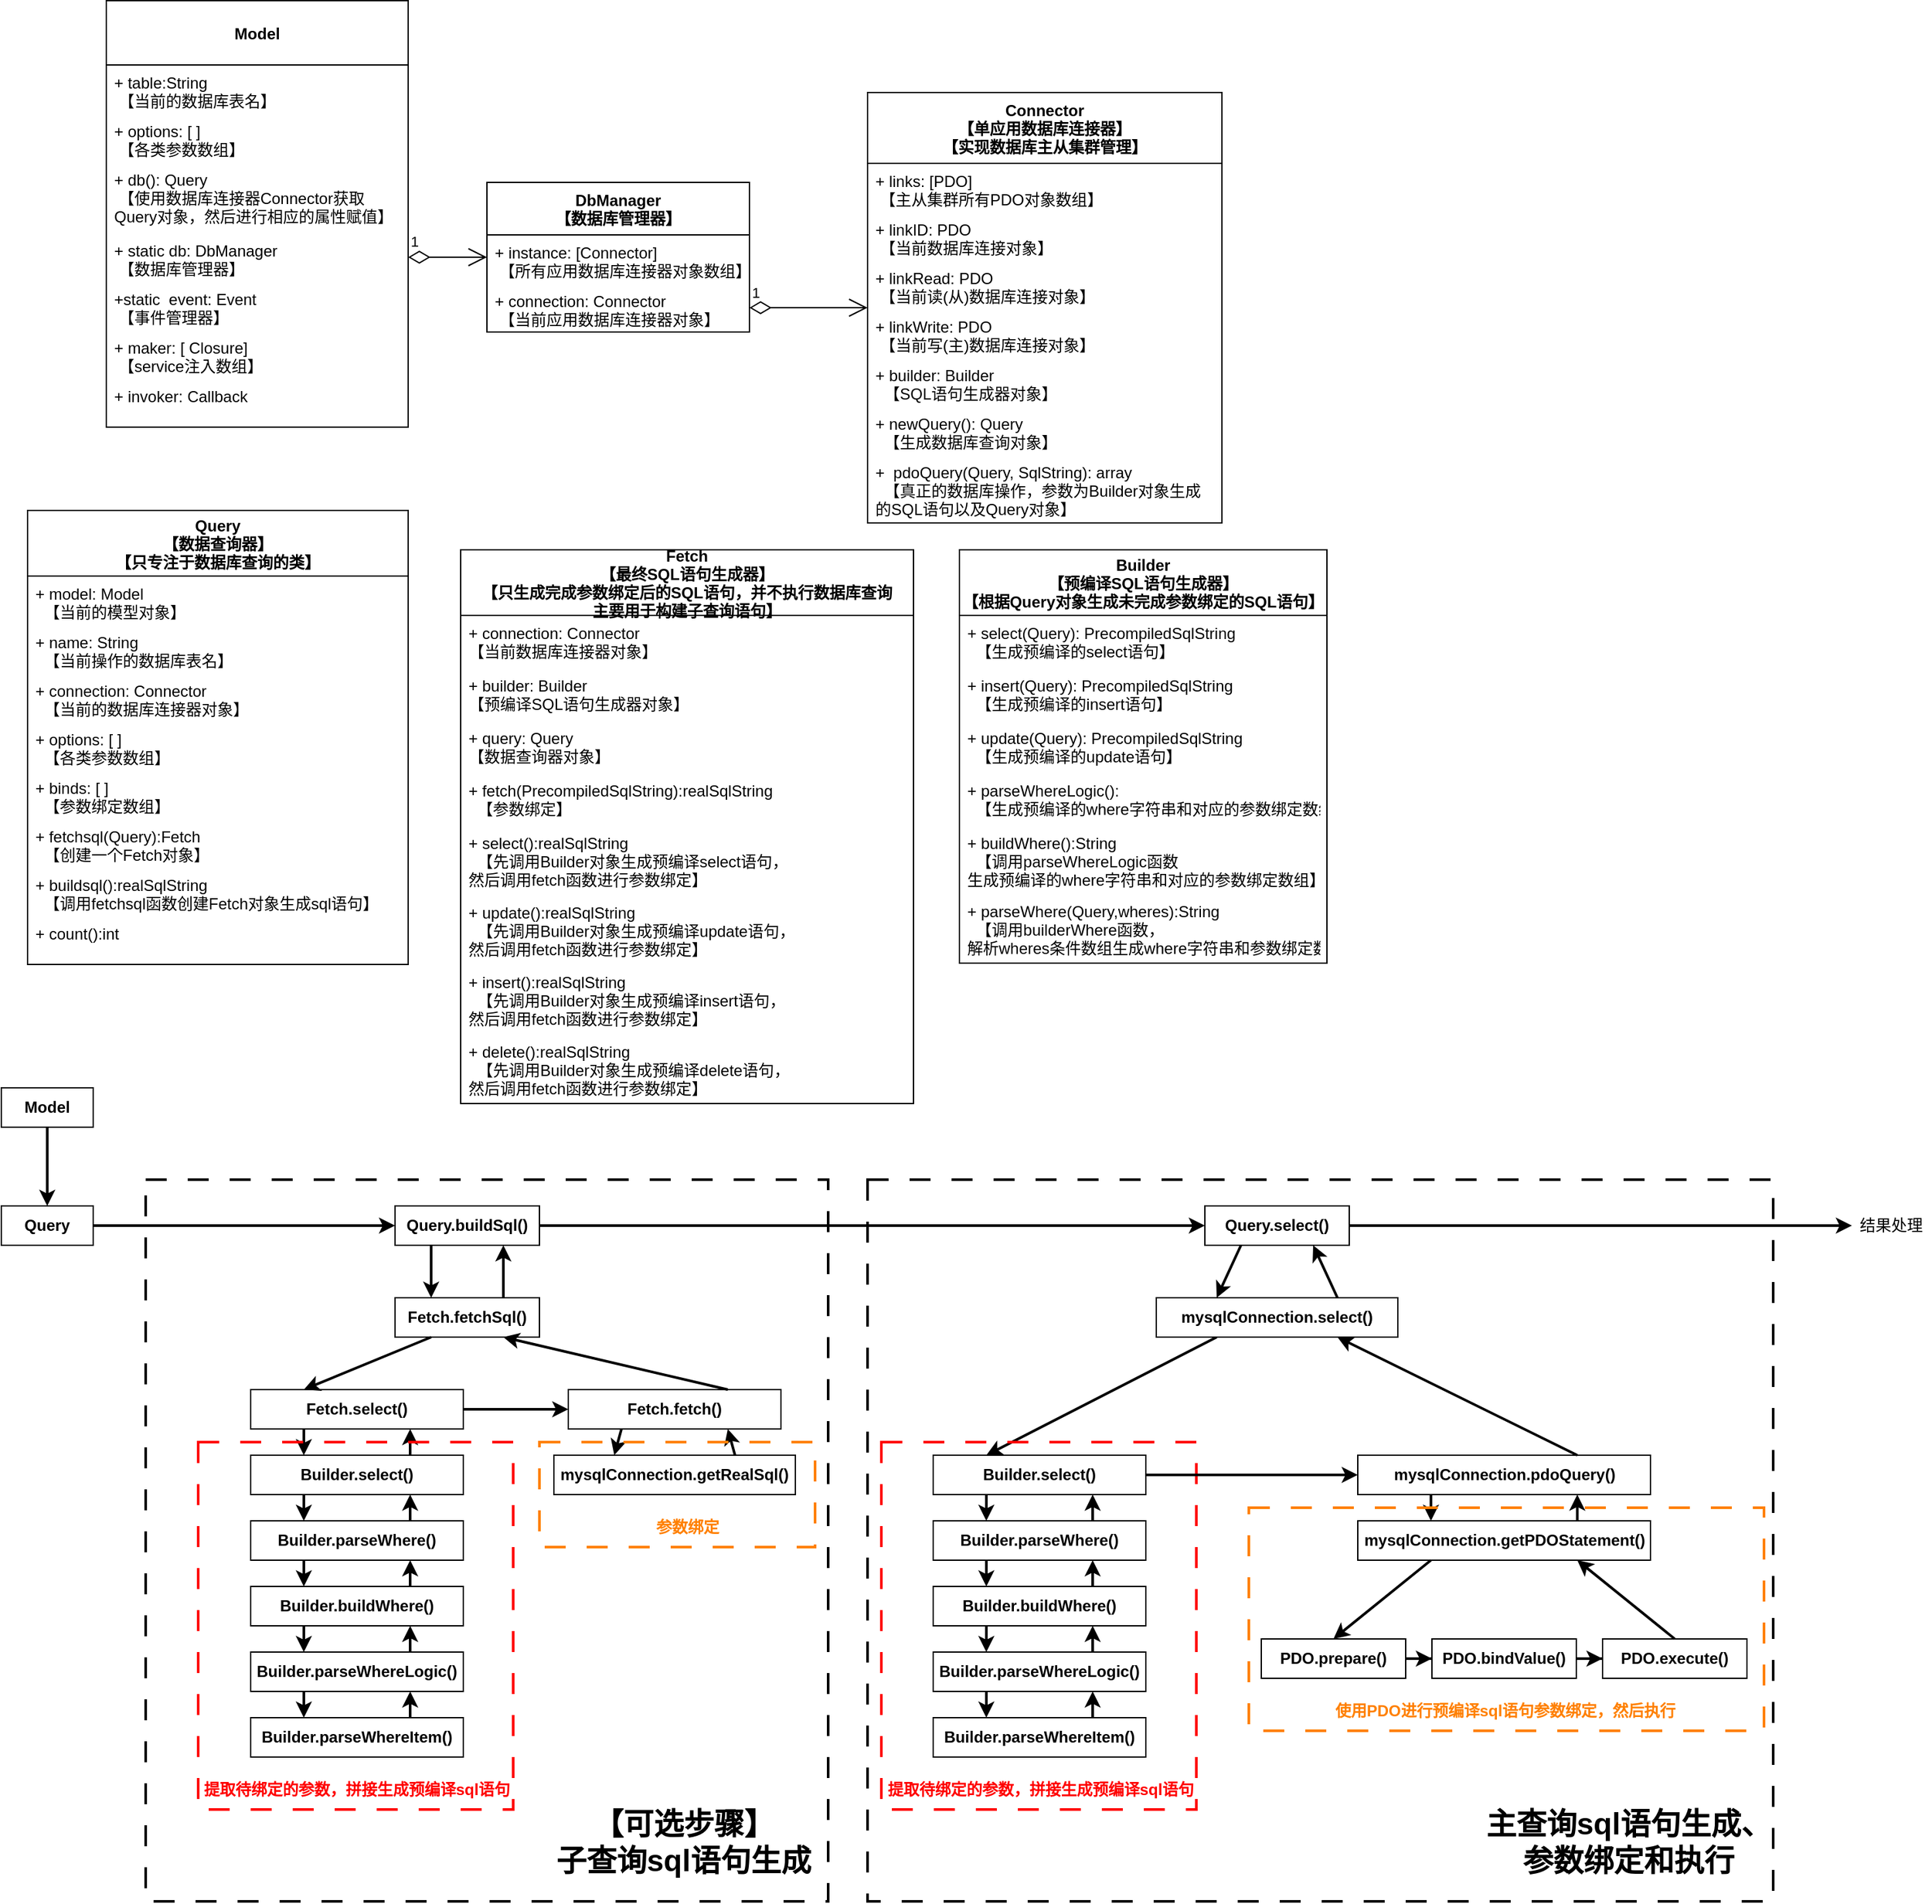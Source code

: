 <mxfile version="27.0.5">
  <diagram name="第 1 页" id="ydLH8v3oJ8I_oRVHumHn">
    <mxGraphModel dx="1042" dy="626" grid="1" gridSize="10" guides="1" tooltips="1" connect="1" arrows="1" fold="1" page="1" pageScale="1" pageWidth="3300" pageHeight="4681" math="0" shadow="0">
      <root>
        <mxCell id="0" />
        <mxCell id="1" parent="0" />
        <mxCell id="hnm6_MVK7-mGwALlkFBp-104" value="" style="rounded=0;whiteSpace=wrap;html=1;fillColor=none;dashed=1;dashPattern=8 8;strokeWidth=2;perimeterSpacing=0;fontColor=#FF0000;strokeColor=#000000;" parent="1" vertex="1">
          <mxGeometry x="180" y="1040" width="520" height="550" as="geometry" />
        </mxCell>
        <mxCell id="hnm6_MVK7-mGwALlkFBp-106" value="" style="rounded=0;whiteSpace=wrap;html=1;fillColor=none;dashed=1;dashPattern=8 8;strokeWidth=2;perimeterSpacing=0;fontColor=#FF0000;strokeColor=#000000;" parent="1" vertex="1">
          <mxGeometry x="730" y="1040" width="690" height="550" as="geometry" />
        </mxCell>
        <mxCell id="hnm6_MVK7-mGwALlkFBp-39" value="" style="endArrow=classic;html=1;rounded=0;exitX=0.25;exitY=1;exitDx=0;exitDy=0;entryX=0.25;entryY=0;entryDx=0;entryDy=0;strokeWidth=2;" parent="1" source="hnm6_MVK7-mGwALlkFBp-27" target="hnm6_MVK7-mGwALlkFBp-29" edge="1">
          <mxGeometry width="50" height="50" relative="1" as="geometry">
            <mxPoint x="510" y="1240" as="sourcePoint" />
            <mxPoint x="560" y="1190" as="targetPoint" />
          </mxGeometry>
        </mxCell>
        <mxCell id="hnm6_MVK7-mGwALlkFBp-40" value="" style="endArrow=classic;html=1;rounded=0;exitX=0.75;exitY=0;exitDx=0;exitDy=0;entryX=0.75;entryY=1;entryDx=0;entryDy=0;strokeWidth=2;" parent="1" source="hnm6_MVK7-mGwALlkFBp-29" target="hnm6_MVK7-mGwALlkFBp-27" edge="1">
          <mxGeometry width="50" height="50" relative="1" as="geometry">
            <mxPoint x="311" y="1240" as="sourcePoint" />
            <mxPoint x="311" y="1260" as="targetPoint" />
          </mxGeometry>
        </mxCell>
        <mxCell id="hnm6_MVK7-mGwALlkFBp-54" value="" style="endArrow=classic;html=1;rounded=0;exitX=0.25;exitY=1;exitDx=0;exitDy=0;entryX=0.25;entryY=0;entryDx=0;entryDy=0;strokeWidth=2;" parent="1" source="hnm6_MVK7-mGwALlkFBp-49" target="hnm6_MVK7-mGwALlkFBp-51" edge="1">
          <mxGeometry width="50" height="50" relative="1" as="geometry">
            <mxPoint x="432" y="1225" as="sourcePoint" />
            <mxPoint x="512" y="1225" as="targetPoint" />
          </mxGeometry>
        </mxCell>
        <mxCell id="hnm6_MVK7-mGwALlkFBp-55" value="" style="endArrow=classic;html=1;rounded=0;entryX=0.75;entryY=1;entryDx=0;entryDy=0;strokeWidth=2;exitX=0.75;exitY=0;exitDx=0;exitDy=0;" parent="1" source="hnm6_MVK7-mGwALlkFBp-51" target="hnm6_MVK7-mGwALlkFBp-49" edge="1">
          <mxGeometry width="50" height="50" relative="1" as="geometry">
            <mxPoint x="610" y="1280" as="sourcePoint" />
            <mxPoint x="547" y="1310" as="targetPoint" />
          </mxGeometry>
        </mxCell>
        <mxCell id="hnm6_MVK7-mGwALlkFBp-92" value="" style="endArrow=classic;html=1;rounded=0;exitX=0.75;exitY=0;exitDx=0;exitDy=0;entryX=0.75;entryY=1;entryDx=0;entryDy=0;strokeWidth=2;" parent="1" source="hnm6_MVK7-mGwALlkFBp-84" target="hnm6_MVK7-mGwALlkFBp-83" edge="1">
          <mxGeometry width="50" height="50" relative="1" as="geometry">
            <mxPoint x="1355" y="1400" as="sourcePoint" />
            <mxPoint x="1281" y="1340" as="targetPoint" />
          </mxGeometry>
        </mxCell>
        <mxCell id="hnm6_MVK7-mGwALlkFBp-93" value="" style="endArrow=classic;html=1;rounded=0;exitX=0.25;exitY=1;exitDx=0;exitDy=0;entryX=0.25;entryY=0;entryDx=0;entryDy=0;strokeWidth=2;" parent="1" source="hnm6_MVK7-mGwALlkFBp-83" target="hnm6_MVK7-mGwALlkFBp-84" edge="1">
          <mxGeometry width="50" height="50" relative="1" as="geometry">
            <mxPoint x="1281" y="1310" as="sourcePoint" />
            <mxPoint x="1281" y="1290" as="targetPoint" />
          </mxGeometry>
        </mxCell>
        <mxCell id="hnm6_MVK7-mGwALlkFBp-98" value="" style="endArrow=classic;html=1;rounded=0;exitX=0.25;exitY=1;exitDx=0;exitDy=0;entryX=0.25;entryY=0;entryDx=0;entryDy=0;strokeWidth=2;" parent="1" source="hnm6_MVK7-mGwALlkFBp-82" target="hnm6_MVK7-mGwALlkFBp-63" edge="1">
          <mxGeometry width="50" height="50" relative="1" as="geometry">
            <mxPoint x="1098" y="1140" as="sourcePoint" />
            <mxPoint x="1080" y="1100" as="targetPoint" />
          </mxGeometry>
        </mxCell>
        <mxCell id="hnm6_MVK7-mGwALlkFBp-95" value="&lt;font color=&quot;#ff8000&quot;&gt;使用PDO进行预编译sql语句参数绑定，然后执行&lt;/font&gt;" style="text;html=1;align=center;verticalAlign=middle;whiteSpace=wrap;rounded=0;fontStyle=1;fontColor=#FF0000;" parent="1" vertex="1">
          <mxGeometry x="1020.5" y="1430" width="389.5" height="30" as="geometry" />
        </mxCell>
        <mxCell id="hnm6_MVK7-mGwALlkFBp-94" value="" style="rounded=0;whiteSpace=wrap;html=1;fillColor=none;dashed=1;dashPattern=8 8;strokeWidth=2;perimeterSpacing=0;strokeColor=#FF8000;" parent="1" vertex="1">
          <mxGeometry x="1020.5" y="1290" width="392.5" height="170" as="geometry" />
        </mxCell>
        <mxCell id="hnm6_MVK7-mGwALlkFBp-80" value="" style="rounded=0;whiteSpace=wrap;html=1;fillColor=none;dashed=1;dashPattern=8 8;strokeWidth=2;perimeterSpacing=0;fontColor=#FF0000;strokeColor=#FF0000;" parent="1" vertex="1">
          <mxGeometry x="740.5" y="1240" width="240" height="280" as="geometry" />
        </mxCell>
        <mxCell id="hnm6_MVK7-mGwALlkFBp-78" value="" style="rounded=0;whiteSpace=wrap;html=1;fillColor=none;dashed=1;dashPattern=8 8;strokeWidth=2;perimeterSpacing=0;strokeColor=#FF8000;" parent="1" vertex="1">
          <mxGeometry x="480" y="1240" width="210" height="80" as="geometry" />
        </mxCell>
        <mxCell id="hnm6_MVK7-mGwALlkFBp-76" value="" style="rounded=0;whiteSpace=wrap;html=1;fillColor=none;dashed=1;dashPattern=8 8;strokeWidth=2;perimeterSpacing=0;fontColor=#FF0000;strokeColor=#FF0000;" parent="1" vertex="1">
          <mxGeometry x="220" y="1240" width="240" height="280" as="geometry" />
        </mxCell>
        <mxCell id="z1lMBFEBe89PkjXBXftu-6" value="Connector&#xa;【单应用数据库连接器】&#xa;【实现数据库主从集群管理】" style="swimlane;fontStyle=1;childLayout=stackLayout;horizontal=1;startSize=54;fillColor=none;horizontalStack=0;resizeParent=1;resizeParentMax=0;resizeLast=0;collapsible=1;marginBottom=0;" parent="1" vertex="1">
          <mxGeometry x="730" y="211.5" width="270" height="328" as="geometry">
            <mxRectangle x="670" y="139" width="230" height="54" as="alternateBounds" />
          </mxGeometry>
        </mxCell>
        <mxCell id="z1lMBFEBe89PkjXBXftu-7" value="+ links: [PDO]&#xa; 【主从集群所有PDO对象数组】" style="text;strokeColor=none;fillColor=none;align=left;verticalAlign=top;spacingLeft=4;spacingRight=4;overflow=hidden;rotatable=0;points=[[0,0.5],[1,0.5]];portConstraint=eastwest;" parent="z1lMBFEBe89PkjXBXftu-6" vertex="1">
          <mxGeometry y="54" width="270" height="37" as="geometry" />
        </mxCell>
        <mxCell id="z1lMBFEBe89PkjXBXftu-8" value="+ linkID: PDO&#xa; 【当前数据库连接对象】" style="text;strokeColor=none;fillColor=none;align=left;verticalAlign=top;spacingLeft=4;spacingRight=4;overflow=hidden;rotatable=0;points=[[0,0.5],[1,0.5]];portConstraint=eastwest;" parent="z1lMBFEBe89PkjXBXftu-6" vertex="1">
          <mxGeometry y="91" width="270" height="37" as="geometry" />
        </mxCell>
        <mxCell id="z1lMBFEBe89PkjXBXftu-9" value="+ linkRead: PDO&#xa; 【当前读(从)数据库连接对象】" style="text;strokeColor=none;fillColor=none;align=left;verticalAlign=top;spacingLeft=4;spacingRight=4;overflow=hidden;rotatable=0;points=[[0,0.5],[1,0.5]];portConstraint=eastwest;" parent="z1lMBFEBe89PkjXBXftu-6" vertex="1">
          <mxGeometry y="128" width="270" height="37" as="geometry" />
        </mxCell>
        <mxCell id="z1lMBFEBe89PkjXBXftu-10" value="+ linkWrite: PDO&#xa; 【当前写(主)数据库连接对象】" style="text;strokeColor=none;fillColor=none;align=left;verticalAlign=top;spacingLeft=4;spacingRight=4;overflow=hidden;rotatable=0;points=[[0,0.5],[1,0.5]];portConstraint=eastwest;" parent="z1lMBFEBe89PkjXBXftu-6" vertex="1">
          <mxGeometry y="165" width="270" height="37" as="geometry" />
        </mxCell>
        <mxCell id="z1lMBFEBe89PkjXBXftu-60" value="+ builder: Builder&#xa;  【SQL语句生成器对象】" style="text;strokeColor=none;fillColor=none;align=left;verticalAlign=top;spacingLeft=4;spacingRight=4;overflow=hidden;rotatable=0;points=[[0,0.5],[1,0.5]];portConstraint=eastwest;" parent="z1lMBFEBe89PkjXBXftu-6" vertex="1">
          <mxGeometry y="202" width="270" height="37" as="geometry" />
        </mxCell>
        <mxCell id="z1lMBFEBe89PkjXBXftu-54" value="+ newQuery(): Query&#xa;  【生成数据库查询对象】" style="text;strokeColor=none;fillColor=none;align=left;verticalAlign=top;spacingLeft=4;spacingRight=4;overflow=hidden;rotatable=0;points=[[0,0.5],[1,0.5]];portConstraint=eastwest;" parent="z1lMBFEBe89PkjXBXftu-6" vertex="1">
          <mxGeometry y="239" width="270" height="37" as="geometry" />
        </mxCell>
        <mxCell id="z1lMBFEBe89PkjXBXftu-61" value="+  pdoQuery(Query, SqlString): array&#xa;  【真正的数据库操作，参数为Builder对象生成&#xa;的SQL语句以及Query对象】" style="text;strokeColor=none;fillColor=none;align=left;verticalAlign=top;spacingLeft=4;spacingRight=4;overflow=hidden;rotatable=0;points=[[0,0.5],[1,0.5]];portConstraint=eastwest;" parent="z1lMBFEBe89PkjXBXftu-6" vertex="1">
          <mxGeometry y="276" width="270" height="52" as="geometry" />
        </mxCell>
        <mxCell id="z1lMBFEBe89PkjXBXftu-15" value="DbManager&#xa;【数据库管理器】" style="swimlane;fontStyle=1;childLayout=stackLayout;horizontal=1;startSize=40;fillColor=none;horizontalStack=0;resizeParent=1;resizeParentMax=0;resizeLast=0;collapsible=1;marginBottom=0;" parent="1" vertex="1">
          <mxGeometry x="440" y="280" width="200" height="114" as="geometry">
            <mxRectangle x="380" y="146" width="140" height="40" as="alternateBounds" />
          </mxGeometry>
        </mxCell>
        <mxCell id="z1lMBFEBe89PkjXBXftu-16" value="+ instance: [Connector]&#xa; 【所有应用数据库连接器对象数组】" style="text;strokeColor=none;fillColor=none;align=left;verticalAlign=top;spacingLeft=4;spacingRight=4;overflow=hidden;rotatable=0;points=[[0,0.5],[1,0.5]];portConstraint=eastwest;" parent="z1lMBFEBe89PkjXBXftu-15" vertex="1">
          <mxGeometry y="40" width="200" height="37" as="geometry" />
        </mxCell>
        <mxCell id="z1lMBFEBe89PkjXBXftu-17" value="+ connection: Connector&#xa; 【当前应用数据库连接器对象】" style="text;strokeColor=none;fillColor=none;align=left;verticalAlign=top;spacingLeft=4;spacingRight=4;overflow=hidden;rotatable=0;points=[[0,0.5],[1,0.5]];portConstraint=eastwest;" parent="z1lMBFEBe89PkjXBXftu-15" vertex="1">
          <mxGeometry y="77" width="200" height="37" as="geometry" />
        </mxCell>
        <mxCell id="z1lMBFEBe89PkjXBXftu-32" value="Model" style="swimlane;fontStyle=1;childLayout=stackLayout;horizontal=1;startSize=49;fillColor=none;horizontalStack=0;resizeParent=1;resizeParentMax=0;resizeLast=0;collapsible=1;marginBottom=0;" parent="1" vertex="1">
          <mxGeometry x="150" y="141.5" width="230" height="325" as="geometry">
            <mxRectangle x="150" y="141.5" width="70" height="49" as="alternateBounds" />
          </mxGeometry>
        </mxCell>
        <mxCell id="z1lMBFEBe89PkjXBXftu-49" value="+ table:String&#xa; 【当前的数据库表名】" style="text;strokeColor=none;fillColor=none;align=left;verticalAlign=top;spacingLeft=4;spacingRight=4;overflow=hidden;rotatable=0;points=[[0,0.5],[1,0.5]];portConstraint=eastwest;" parent="z1lMBFEBe89PkjXBXftu-32" vertex="1">
          <mxGeometry y="49" width="230" height="37" as="geometry" />
        </mxCell>
        <mxCell id="z1lMBFEBe89PkjXBXftu-33" value="+ options: [ ]&#xa; 【各类参数数组】" style="text;strokeColor=none;fillColor=none;align=left;verticalAlign=top;spacingLeft=4;spacingRight=4;overflow=hidden;rotatable=0;points=[[0,0.5],[1,0.5]];portConstraint=eastwest;" parent="z1lMBFEBe89PkjXBXftu-32" vertex="1">
          <mxGeometry y="86" width="230" height="37" as="geometry" />
        </mxCell>
        <mxCell id="z1lMBFEBe89PkjXBXftu-35" value="+ db(): Query&#xa; 【使用数据库连接器Connector获取&#xa;Query对象，然后进行相应的属性赋值】" style="text;strokeColor=none;fillColor=none;align=left;verticalAlign=top;spacingLeft=4;spacingRight=4;overflow=hidden;rotatable=0;points=[[0,0.5],[1,0.5]];portConstraint=eastwest;" parent="z1lMBFEBe89PkjXBXftu-32" vertex="1">
          <mxGeometry y="123" width="230" height="54" as="geometry" />
        </mxCell>
        <mxCell id="z1lMBFEBe89PkjXBXftu-34" value="+ static db: DbManager&#xa; 【数据库管理器】" style="text;strokeColor=none;fillColor=none;align=left;verticalAlign=top;spacingLeft=4;spacingRight=4;overflow=hidden;rotatable=0;points=[[0,0.5],[1,0.5]];portConstraint=eastwest;" parent="z1lMBFEBe89PkjXBXftu-32" vertex="1">
          <mxGeometry y="177" width="230" height="37" as="geometry" />
        </mxCell>
        <mxCell id="z1lMBFEBe89PkjXBXftu-42" value="+static  event: Event&#xa; 【事件管理器】" style="text;strokeColor=none;fillColor=none;align=left;verticalAlign=top;spacingLeft=4;spacingRight=4;overflow=hidden;rotatable=0;points=[[0,0.5],[1,0.5]];portConstraint=eastwest;" parent="z1lMBFEBe89PkjXBXftu-32" vertex="1">
          <mxGeometry y="214" width="230" height="37" as="geometry" />
        </mxCell>
        <mxCell id="z1lMBFEBe89PkjXBXftu-41" value="+ maker: [ Closure]&#xa; 【service注入数组】" style="text;strokeColor=none;fillColor=none;align=left;verticalAlign=top;spacingLeft=4;spacingRight=4;overflow=hidden;rotatable=0;points=[[0,0.5],[1,0.5]];portConstraint=eastwest;" parent="z1lMBFEBe89PkjXBXftu-32" vertex="1">
          <mxGeometry y="251" width="230" height="37" as="geometry" />
        </mxCell>
        <mxCell id="z1lMBFEBe89PkjXBXftu-40" value="+ invoker: Callback" style="text;strokeColor=none;fillColor=none;align=left;verticalAlign=top;spacingLeft=4;spacingRight=4;overflow=hidden;rotatable=0;points=[[0,0.5],[1,0.5]];portConstraint=eastwest;" parent="z1lMBFEBe89PkjXBXftu-32" vertex="1">
          <mxGeometry y="288" width="230" height="37" as="geometry" />
        </mxCell>
        <mxCell id="z1lMBFEBe89PkjXBXftu-39" value="1" style="endArrow=open;html=1;endSize=12;startArrow=diamondThin;startSize=14;startFill=0;edgeStyle=orthogonalEdgeStyle;align=left;verticalAlign=bottom;rounded=0;exitX=1;exitY=0.5;exitDx=0;exitDy=0;entryX=0;entryY=0.5;entryDx=0;entryDy=0;" parent="1" source="z1lMBFEBe89PkjXBXftu-17" target="z1lMBFEBe89PkjXBXftu-6" edge="1">
          <mxGeometry x="-1" y="3" relative="1" as="geometry">
            <mxPoint x="610" y="380" as="sourcePoint" />
            <mxPoint x="650" y="166" as="targetPoint" />
          </mxGeometry>
        </mxCell>
        <mxCell id="z1lMBFEBe89PkjXBXftu-43" value="1" style="endArrow=open;html=1;endSize=12;startArrow=diamondThin;startSize=14;startFill=0;edgeStyle=orthogonalEdgeStyle;align=left;verticalAlign=bottom;rounded=0;entryX=0;entryY=0.5;entryDx=0;entryDy=0;" parent="1" source="z1lMBFEBe89PkjXBXftu-34" target="z1lMBFEBe89PkjXBXftu-15" edge="1">
          <mxGeometry x="-1" y="3" relative="1" as="geometry">
            <mxPoint x="440" y="330" as="sourcePoint" />
            <mxPoint x="360" y="165" as="targetPoint" />
          </mxGeometry>
        </mxCell>
        <mxCell id="z1lMBFEBe89PkjXBXftu-50" value="Query&#xa;【数据查询器】&#xa;【只专注于数据库查询的类】" style="swimlane;fontStyle=1;childLayout=stackLayout;horizontal=1;startSize=50;fillColor=none;horizontalStack=0;resizeParent=1;resizeParentMax=0;resizeLast=0;collapsible=1;marginBottom=0;" parent="1" vertex="1">
          <mxGeometry x="90" y="530" width="290" height="346" as="geometry">
            <mxRectangle x="1000" y="330" width="120" height="40" as="alternateBounds" />
          </mxGeometry>
        </mxCell>
        <mxCell id="z1lMBFEBe89PkjXBXftu-51" value="+ model: Model&#xa;  【当前的模型对象】" style="text;strokeColor=none;fillColor=none;align=left;verticalAlign=top;spacingLeft=4;spacingRight=4;overflow=hidden;rotatable=0;points=[[0,0.5],[1,0.5]];portConstraint=eastwest;" parent="z1lMBFEBe89PkjXBXftu-50" vertex="1">
          <mxGeometry y="50" width="290" height="37" as="geometry" />
        </mxCell>
        <mxCell id="z1lMBFEBe89PkjXBXftu-52" value="+ name: String&#xa;  【当前操作的数据库表名】" style="text;strokeColor=none;fillColor=none;align=left;verticalAlign=top;spacingLeft=4;spacingRight=4;overflow=hidden;rotatable=0;points=[[0,0.5],[1,0.5]];portConstraint=eastwest;" parent="z1lMBFEBe89PkjXBXftu-50" vertex="1">
          <mxGeometry y="87" width="290" height="37" as="geometry" />
        </mxCell>
        <mxCell id="z1lMBFEBe89PkjXBXftu-53" value="+ connection: Connector&#xa;  【当前的数据库连接器对象】" style="text;strokeColor=none;fillColor=none;align=left;verticalAlign=top;spacingLeft=4;spacingRight=4;overflow=hidden;rotatable=0;points=[[0,0.5],[1,0.5]];portConstraint=eastwest;" parent="z1lMBFEBe89PkjXBXftu-50" vertex="1">
          <mxGeometry y="124" width="290" height="37" as="geometry" />
        </mxCell>
        <mxCell id="z1lMBFEBe89PkjXBXftu-55" value="+ options: [ ]&#xa;  【各类参数数组】" style="text;strokeColor=none;fillColor=none;align=left;verticalAlign=top;spacingLeft=4;spacingRight=4;overflow=hidden;rotatable=0;points=[[0,0.5],[1,0.5]];portConstraint=eastwest;" parent="z1lMBFEBe89PkjXBXftu-50" vertex="1">
          <mxGeometry y="161" width="290" height="37" as="geometry" />
        </mxCell>
        <mxCell id="6" value="+ binds: [ ]&#xa;  【参数绑定数组】" style="text;strokeColor=none;fillColor=none;align=left;verticalAlign=top;spacingLeft=4;spacingRight=4;overflow=hidden;rotatable=0;points=[[0,0.5],[1,0.5]];portConstraint=eastwest;" parent="z1lMBFEBe89PkjXBXftu-50" vertex="1">
          <mxGeometry y="198" width="290" height="37" as="geometry" />
        </mxCell>
        <mxCell id="13" value="+ fetchsql(Query):Fetch&#xa;  【创建一个Fetch对象】" style="text;strokeColor=none;fillColor=none;align=left;verticalAlign=top;spacingLeft=4;spacingRight=4;overflow=hidden;rotatable=0;points=[[0,0.5],[1,0.5]];portConstraint=eastwest;" parent="z1lMBFEBe89PkjXBXftu-50" vertex="1">
          <mxGeometry y="235" width="290" height="37" as="geometry" />
        </mxCell>
        <mxCell id="12" value="+ buildsql():realSqlString&#xa;  【调用fetchsql函数创建Fetch对象生成sql语句】" style="text;strokeColor=none;fillColor=none;align=left;verticalAlign=top;spacingLeft=4;spacingRight=4;overflow=hidden;rotatable=0;points=[[0,0.5],[1,0.5]];portConstraint=eastwest;" parent="z1lMBFEBe89PkjXBXftu-50" vertex="1">
          <mxGeometry y="272" width="290" height="37" as="geometry" />
        </mxCell>
        <mxCell id="20" value="+ count():int" style="text;strokeColor=none;fillColor=none;align=left;verticalAlign=top;spacingLeft=4;spacingRight=4;overflow=hidden;rotatable=0;points=[[0,0.5],[1,0.5]];portConstraint=eastwest;" parent="z1lMBFEBe89PkjXBXftu-50" vertex="1">
          <mxGeometry y="309" width="290" height="37" as="geometry" />
        </mxCell>
        <mxCell id="z1lMBFEBe89PkjXBXftu-56" value="Builder&#xa;【预编译SQL语句生成器】&#xa;【根据Query对象生成未完成参数绑定的SQL语句】" style="swimlane;fontStyle=1;childLayout=stackLayout;horizontal=1;startSize=50;fillColor=none;horizontalStack=0;resizeParent=1;resizeParentMax=0;resizeLast=0;collapsible=1;marginBottom=0;" parent="1" vertex="1">
          <mxGeometry x="800" y="560" width="280" height="315" as="geometry" />
        </mxCell>
        <mxCell id="z1lMBFEBe89PkjXBXftu-57" value="+ select(Query): PrecompiledSqlString&#xa;  【生成预编译的select语句】" style="text;strokeColor=none;fillColor=none;align=left;verticalAlign=top;spacingLeft=4;spacingRight=4;overflow=hidden;rotatable=0;points=[[0,0.5],[1,0.5]];portConstraint=eastwest;" parent="z1lMBFEBe89PkjXBXftu-56" vertex="1">
          <mxGeometry y="50" width="280" height="40" as="geometry" />
        </mxCell>
        <mxCell id="z1lMBFEBe89PkjXBXftu-58" value="+ insert(Query): PrecompiledSqlString&#xa;  【生成预编译的insert语句】" style="text;strokeColor=none;fillColor=none;align=left;verticalAlign=top;spacingLeft=4;spacingRight=4;overflow=hidden;rotatable=0;points=[[0,0.5],[1,0.5]];portConstraint=eastwest;" parent="z1lMBFEBe89PkjXBXftu-56" vertex="1">
          <mxGeometry y="90" width="280" height="40" as="geometry" />
        </mxCell>
        <mxCell id="z1lMBFEBe89PkjXBXftu-59" value="+ update(Query): PrecompiledSqlString&#xa;  【生成预编译的update语句】" style="text;strokeColor=none;fillColor=none;align=left;verticalAlign=top;spacingLeft=4;spacingRight=4;overflow=hidden;rotatable=0;points=[[0,0.5],[1,0.5]];portConstraint=eastwest;" parent="z1lMBFEBe89PkjXBXftu-56" vertex="1">
          <mxGeometry y="130" width="280" height="40" as="geometry" />
        </mxCell>
        <mxCell id="19" value="+ parseWhereLogic():&#xa;  【生成预编译的where字符串和对应的参数绑定数组】" style="text;strokeColor=none;fillColor=none;align=left;verticalAlign=top;spacingLeft=4;spacingRight=4;overflow=hidden;rotatable=0;points=[[0,0.5],[1,0.5]];portConstraint=eastwest;" parent="z1lMBFEBe89PkjXBXftu-56" vertex="1">
          <mxGeometry y="170" width="280" height="40" as="geometry" />
        </mxCell>
        <mxCell id="18" value="+ buildWhere():String&#xa;  【调用parseWhereLogic函数&#xa;生成预编译的where字符串和对应的参数绑定数组】" style="text;strokeColor=none;fillColor=none;align=left;verticalAlign=top;spacingLeft=4;spacingRight=4;overflow=hidden;rotatable=0;points=[[0,0.5],[1,0.5]];portConstraint=eastwest;" parent="z1lMBFEBe89PkjXBXftu-56" vertex="1">
          <mxGeometry y="210" width="280" height="52" as="geometry" />
        </mxCell>
        <mxCell id="17" value="+ parseWhere(Query,wheres):String&#xa;  【调用builderWhere函数，&#xa;解析wheres条件数组生成where字符串和参数绑定数组】" style="text;strokeColor=none;fillColor=none;align=left;verticalAlign=top;spacingLeft=4;spacingRight=4;overflow=hidden;rotatable=0;points=[[0,0.5],[1,0.5]];portConstraint=eastwest;" parent="z1lMBFEBe89PkjXBXftu-56" vertex="1">
          <mxGeometry y="262" width="280" height="53" as="geometry" />
        </mxCell>
        <mxCell id="2" value="Fetch&#xa;【最终SQL语句生成器】&#xa;【只生成完成参数绑定后的SQL语句，并不执行数据库查询&#xa;主要用于构建子查询语句】" style="swimlane;fontStyle=1;childLayout=stackLayout;horizontal=1;startSize=50;fillColor=none;horizontalStack=0;resizeParent=1;resizeParentMax=0;resizeLast=0;collapsible=1;marginBottom=0;labelBorderColor=none;" parent="1" vertex="1">
          <mxGeometry x="420" y="560" width="345" height="422" as="geometry">
            <mxRectangle x="20" y="500" width="230" height="90" as="alternateBounds" />
          </mxGeometry>
        </mxCell>
        <mxCell id="3" value="+ connection: Connector&#xa;【当前数据库连接器对象】" style="text;strokeColor=none;fillColor=none;align=left;verticalAlign=top;spacingLeft=4;spacingRight=4;overflow=hidden;rotatable=0;points=[[0,0.5],[1,0.5]];portConstraint=eastwest;" parent="2" vertex="1">
          <mxGeometry y="50" width="345" height="40" as="geometry" />
        </mxCell>
        <mxCell id="4" value="+ builder: Builder&#xa;【预编译SQL语句生成器对象】" style="text;strokeColor=none;fillColor=none;align=left;verticalAlign=top;spacingLeft=4;spacingRight=4;overflow=hidden;rotatable=0;points=[[0,0.5],[1,0.5]];portConstraint=eastwest;" parent="2" vertex="1">
          <mxGeometry y="90" width="345" height="40" as="geometry" />
        </mxCell>
        <mxCell id="5" value="+ query: Query&#xa;【数据查询器对象】" style="text;strokeColor=none;fillColor=none;align=left;verticalAlign=top;spacingLeft=4;spacingRight=4;overflow=hidden;rotatable=0;points=[[0,0.5],[1,0.5]];portConstraint=eastwest;" parent="2" vertex="1">
          <mxGeometry y="130" width="345" height="40" as="geometry" />
        </mxCell>
        <mxCell id="7" value="+ fetch(PrecompiledSqlString):realSqlString&#xa;  【参数绑定】" style="text;strokeColor=none;fillColor=none;align=left;verticalAlign=top;spacingLeft=4;spacingRight=4;overflow=hidden;rotatable=0;points=[[0,0.5],[1,0.5]];portConstraint=eastwest;" parent="2" vertex="1">
          <mxGeometry y="170" width="345" height="40" as="geometry" />
        </mxCell>
        <mxCell id="10" value="+ select():realSqlString&#xa;  【先调用Builder对象生成预编译select语句，&#xa;然后调用fetch函数进行参数绑定】" style="text;strokeColor=none;fillColor=none;align=left;verticalAlign=top;spacingLeft=4;spacingRight=4;overflow=hidden;rotatable=0;points=[[0,0.5],[1,0.5]];portConstraint=eastwest;" parent="2" vertex="1">
          <mxGeometry y="210" width="345" height="53" as="geometry" />
        </mxCell>
        <mxCell id="9" value="+ update():realSqlString&#xa;  【先调用Builder对象生成预编译update语句，&#xa;然后调用fetch函数进行参数绑定】" style="text;strokeColor=none;fillColor=none;align=left;verticalAlign=top;spacingLeft=4;spacingRight=4;overflow=hidden;rotatable=0;points=[[0,0.5],[1,0.5]];portConstraint=eastwest;labelBorderColor=none;" parent="2" vertex="1">
          <mxGeometry y="263" width="345" height="53" as="geometry" />
        </mxCell>
        <mxCell id="8" value="+ insert():realSqlString&#xa;  【先调用Builder对象生成预编译insert语句，&#xa;然后调用fetch函数进行参数绑定】" style="text;strokeColor=none;fillColor=none;align=left;verticalAlign=top;spacingLeft=4;spacingRight=4;overflow=hidden;rotatable=0;points=[[0,0.5],[1,0.5]];portConstraint=eastwest;" parent="2" vertex="1">
          <mxGeometry y="316" width="345" height="53" as="geometry" />
        </mxCell>
        <mxCell id="11" value="+ delete():realSqlString&#xa;  【先调用Builder对象生成预编译delete语句，&#xa;然后调用fetch函数进行参数绑定】" style="text;strokeColor=none;fillColor=none;align=left;verticalAlign=top;spacingLeft=4;spacingRight=4;overflow=hidden;rotatable=0;points=[[0,0.5],[1,0.5]];portConstraint=eastwest;" parent="2" vertex="1">
          <mxGeometry y="369" width="345" height="53" as="geometry" />
        </mxCell>
        <mxCell id="hnm6_MVK7-mGwALlkFBp-22" value="" style="edgeStyle=orthogonalEdgeStyle;rounded=0;orthogonalLoop=1;jettySize=auto;html=1;strokeWidth=2;" parent="1" source="hnm6_MVK7-mGwALlkFBp-20" target="hnm6_MVK7-mGwALlkFBp-21" edge="1">
          <mxGeometry relative="1" as="geometry" />
        </mxCell>
        <mxCell id="hnm6_MVK7-mGwALlkFBp-20" value="Model" style="rounded=0;whiteSpace=wrap;html=1;fontStyle=1" parent="1" vertex="1">
          <mxGeometry x="70" y="970" width="70" height="30" as="geometry" />
        </mxCell>
        <mxCell id="hnm6_MVK7-mGwALlkFBp-24" value="" style="edgeStyle=orthogonalEdgeStyle;rounded=0;orthogonalLoop=1;jettySize=auto;html=1;strokeWidth=2;" parent="1" source="hnm6_MVK7-mGwALlkFBp-21" target="hnm6_MVK7-mGwALlkFBp-23" edge="1">
          <mxGeometry relative="1" as="geometry" />
        </mxCell>
        <mxCell id="hnm6_MVK7-mGwALlkFBp-21" value="Query" style="rounded=0;whiteSpace=wrap;html=1;fontStyle=1" parent="1" vertex="1">
          <mxGeometry x="70" y="1060" width="70" height="30" as="geometry" />
        </mxCell>
        <mxCell id="hnm6_MVK7-mGwALlkFBp-62" value="" style="edgeStyle=orthogonalEdgeStyle;rounded=0;orthogonalLoop=1;jettySize=auto;html=1;strokeWidth=2;" parent="1" source="hnm6_MVK7-mGwALlkFBp-23" target="hnm6_MVK7-mGwALlkFBp-61" edge="1">
          <mxGeometry relative="1" as="geometry" />
        </mxCell>
        <mxCell id="hnm6_MVK7-mGwALlkFBp-23" value="Query.buildSql()" style="rounded=0;whiteSpace=wrap;html=1;fontStyle=1" parent="1" vertex="1">
          <mxGeometry x="370" y="1060" width="110" height="30" as="geometry" />
        </mxCell>
        <mxCell id="hnm6_MVK7-mGwALlkFBp-25" value="Fetch.fetchSql()" style="rounded=0;whiteSpace=wrap;html=1;fontStyle=1" parent="1" vertex="1">
          <mxGeometry x="370" y="1130" width="110" height="30" as="geometry" />
        </mxCell>
        <mxCell id="hnm6_MVK7-mGwALlkFBp-27" value="Fetch.select()" style="rounded=0;whiteSpace=wrap;html=1;fontStyle=1" parent="1" vertex="1">
          <mxGeometry x="260" y="1200" width="162" height="30" as="geometry" />
        </mxCell>
        <mxCell id="hnm6_MVK7-mGwALlkFBp-29" value="Builder.select()" style="rounded=0;whiteSpace=wrap;html=1;fontStyle=1" parent="1" vertex="1">
          <mxGeometry x="260" y="1250" width="162" height="30" as="geometry" />
        </mxCell>
        <mxCell id="hnm6_MVK7-mGwALlkFBp-31" value="Builder.parseWhere()" style="rounded=0;whiteSpace=wrap;html=1;fontStyle=1" parent="1" vertex="1">
          <mxGeometry x="260" y="1300" width="162" height="30" as="geometry" />
        </mxCell>
        <mxCell id="hnm6_MVK7-mGwALlkFBp-33" value="Builder.buildWhere()" style="rounded=0;whiteSpace=wrap;html=1;fontStyle=1" parent="1" vertex="1">
          <mxGeometry x="260" y="1350" width="162" height="30" as="geometry" />
        </mxCell>
        <mxCell id="hnm6_MVK7-mGwALlkFBp-35" value="Builder.parseWhereLogic()" style="rounded=0;whiteSpace=wrap;html=1;fontStyle=1" parent="1" vertex="1">
          <mxGeometry x="260" y="1400" width="162" height="30" as="geometry" />
        </mxCell>
        <mxCell id="hnm6_MVK7-mGwALlkFBp-37" value="Builder.parseWhereItem()" style="rounded=0;whiteSpace=wrap;html=1;fontStyle=1" parent="1" vertex="1">
          <mxGeometry x="260" y="1450" width="162" height="30" as="geometry" />
        </mxCell>
        <mxCell id="hnm6_MVK7-mGwALlkFBp-41" value="" style="endArrow=classic;html=1;rounded=0;exitX=0.75;exitY=0;exitDx=0;exitDy=0;entryX=0.75;entryY=1;entryDx=0;entryDy=0;strokeWidth=2;" parent="1" source="hnm6_MVK7-mGwALlkFBp-31" target="hnm6_MVK7-mGwALlkFBp-29" edge="1">
          <mxGeometry width="50" height="50" relative="1" as="geometry">
            <mxPoint x="392" y="1260" as="sourcePoint" />
            <mxPoint x="392" y="1240" as="targetPoint" />
          </mxGeometry>
        </mxCell>
        <mxCell id="hnm6_MVK7-mGwALlkFBp-42" value="" style="endArrow=classic;html=1;rounded=0;exitX=0.75;exitY=0;exitDx=0;exitDy=0;entryX=0.75;entryY=1;entryDx=0;entryDy=0;strokeWidth=2;" parent="1" source="hnm6_MVK7-mGwALlkFBp-33" target="hnm6_MVK7-mGwALlkFBp-31" edge="1">
          <mxGeometry width="50" height="50" relative="1" as="geometry">
            <mxPoint x="392" y="1310" as="sourcePoint" />
            <mxPoint x="392" y="1290" as="targetPoint" />
          </mxGeometry>
        </mxCell>
        <mxCell id="hnm6_MVK7-mGwALlkFBp-43" value="" style="endArrow=classic;html=1;rounded=0;exitX=0.75;exitY=0;exitDx=0;exitDy=0;entryX=0.75;entryY=1;entryDx=0;entryDy=0;strokeWidth=2;" parent="1" source="hnm6_MVK7-mGwALlkFBp-35" target="hnm6_MVK7-mGwALlkFBp-33" edge="1">
          <mxGeometry width="50" height="50" relative="1" as="geometry">
            <mxPoint x="392" y="1360" as="sourcePoint" />
            <mxPoint x="392" y="1340" as="targetPoint" />
          </mxGeometry>
        </mxCell>
        <mxCell id="hnm6_MVK7-mGwALlkFBp-44" value="" style="endArrow=classic;html=1;rounded=0;exitX=0.75;exitY=0;exitDx=0;exitDy=0;entryX=0.75;entryY=1;entryDx=0;entryDy=0;strokeWidth=2;" parent="1" source="hnm6_MVK7-mGwALlkFBp-37" target="hnm6_MVK7-mGwALlkFBp-35" edge="1">
          <mxGeometry width="50" height="50" relative="1" as="geometry">
            <mxPoint x="392" y="1410" as="sourcePoint" />
            <mxPoint x="392" y="1390" as="targetPoint" />
          </mxGeometry>
        </mxCell>
        <mxCell id="hnm6_MVK7-mGwALlkFBp-45" value="" style="endArrow=classic;html=1;rounded=0;exitX=0.25;exitY=1;exitDx=0;exitDy=0;entryX=0.25;entryY=0;entryDx=0;entryDy=0;strokeWidth=2;" parent="1" source="hnm6_MVK7-mGwALlkFBp-35" target="hnm6_MVK7-mGwALlkFBp-37" edge="1">
          <mxGeometry width="50" height="50" relative="1" as="geometry">
            <mxPoint x="392" y="1460" as="sourcePoint" />
            <mxPoint x="392" y="1440" as="targetPoint" />
          </mxGeometry>
        </mxCell>
        <mxCell id="hnm6_MVK7-mGwALlkFBp-46" value="" style="endArrow=classic;html=1;rounded=0;exitX=0.25;exitY=1;exitDx=0;exitDy=0;entryX=0.25;entryY=0;entryDx=0;entryDy=0;strokeWidth=2;" parent="1" source="hnm6_MVK7-mGwALlkFBp-33" target="hnm6_MVK7-mGwALlkFBp-35" edge="1">
          <mxGeometry width="50" height="50" relative="1" as="geometry">
            <mxPoint x="311" y="1440" as="sourcePoint" />
            <mxPoint x="311" y="1460" as="targetPoint" />
          </mxGeometry>
        </mxCell>
        <mxCell id="hnm6_MVK7-mGwALlkFBp-47" value="" style="endArrow=classic;html=1;rounded=0;exitX=0.25;exitY=1;exitDx=0;exitDy=0;entryX=0.25;entryY=0;entryDx=0;entryDy=0;strokeWidth=2;" parent="1" source="hnm6_MVK7-mGwALlkFBp-31" target="hnm6_MVK7-mGwALlkFBp-33" edge="1">
          <mxGeometry width="50" height="50" relative="1" as="geometry">
            <mxPoint x="311" y="1390" as="sourcePoint" />
            <mxPoint x="311" y="1410" as="targetPoint" />
          </mxGeometry>
        </mxCell>
        <mxCell id="hnm6_MVK7-mGwALlkFBp-48" value="" style="endArrow=classic;html=1;rounded=0;exitX=0.25;exitY=1;exitDx=0;exitDy=0;entryX=0.25;entryY=0;entryDx=0;entryDy=0;strokeWidth=2;" parent="1" source="hnm6_MVK7-mGwALlkFBp-29" target="hnm6_MVK7-mGwALlkFBp-31" edge="1">
          <mxGeometry width="50" height="50" relative="1" as="geometry">
            <mxPoint x="311" y="1340" as="sourcePoint" />
            <mxPoint x="311" y="1360" as="targetPoint" />
          </mxGeometry>
        </mxCell>
        <mxCell id="hnm6_MVK7-mGwALlkFBp-49" value="Fetch.fetch()" style="rounded=0;whiteSpace=wrap;html=1;fontStyle=1" parent="1" vertex="1">
          <mxGeometry x="502" y="1200" width="162" height="30" as="geometry" />
        </mxCell>
        <mxCell id="hnm6_MVK7-mGwALlkFBp-51" value="mysqlConnection.getRealSql()" style="rounded=0;whiteSpace=wrap;html=1;fontStyle=1" parent="1" vertex="1">
          <mxGeometry x="491" y="1250" width="184" height="30" as="geometry" />
        </mxCell>
        <mxCell id="hnm6_MVK7-mGwALlkFBp-53" value="" style="endArrow=classic;html=1;rounded=0;exitX=1;exitY=0.5;exitDx=0;exitDy=0;entryX=0;entryY=0.5;entryDx=0;entryDy=0;strokeWidth=2;" parent="1" source="hnm6_MVK7-mGwALlkFBp-27" target="hnm6_MVK7-mGwALlkFBp-49" edge="1">
          <mxGeometry width="50" height="50" relative="1" as="geometry">
            <mxPoint x="392" y="1260" as="sourcePoint" />
            <mxPoint x="392" y="1240" as="targetPoint" />
          </mxGeometry>
        </mxCell>
        <mxCell id="hnm6_MVK7-mGwALlkFBp-57" value="" style="endArrow=classic;html=1;rounded=0;exitX=0.25;exitY=1;exitDx=0;exitDy=0;entryX=0.25;entryY=0;entryDx=0;entryDy=0;strokeWidth=2;" parent="1" source="hnm6_MVK7-mGwALlkFBp-25" target="hnm6_MVK7-mGwALlkFBp-27" edge="1">
          <mxGeometry width="50" height="50" relative="1" as="geometry">
            <mxPoint x="432" y="1225" as="sourcePoint" />
            <mxPoint x="512" y="1225" as="targetPoint" />
          </mxGeometry>
        </mxCell>
        <mxCell id="hnm6_MVK7-mGwALlkFBp-58" value="" style="endArrow=classic;html=1;rounded=0;exitX=0.75;exitY=0;exitDx=0;exitDy=0;entryX=0.75;entryY=1;entryDx=0;entryDy=0;strokeWidth=2;" parent="1" source="hnm6_MVK7-mGwALlkFBp-49" target="hnm6_MVK7-mGwALlkFBp-25" edge="1">
          <mxGeometry width="50" height="50" relative="1" as="geometry">
            <mxPoint x="408" y="1170" as="sourcePoint" />
            <mxPoint x="311" y="1210" as="targetPoint" />
          </mxGeometry>
        </mxCell>
        <mxCell id="hnm6_MVK7-mGwALlkFBp-59" value="" style="endArrow=classic;html=1;rounded=0;exitX=0.25;exitY=1;exitDx=0;exitDy=0;entryX=0.25;entryY=0;entryDx=0;entryDy=0;strokeWidth=2;" parent="1" source="hnm6_MVK7-mGwALlkFBp-23" target="hnm6_MVK7-mGwALlkFBp-25" edge="1">
          <mxGeometry width="50" height="50" relative="1" as="geometry">
            <mxPoint x="408" y="1170" as="sourcePoint" />
            <mxPoint x="311" y="1210" as="targetPoint" />
          </mxGeometry>
        </mxCell>
        <mxCell id="hnm6_MVK7-mGwALlkFBp-60" value="" style="endArrow=classic;html=1;rounded=0;exitX=0.75;exitY=0;exitDx=0;exitDy=0;entryX=0.75;entryY=1;entryDx=0;entryDy=0;strokeWidth=2;" parent="1" source="hnm6_MVK7-mGwALlkFBp-25" target="hnm6_MVK7-mGwALlkFBp-23" edge="1">
          <mxGeometry width="50" height="50" relative="1" as="geometry">
            <mxPoint x="408" y="1100" as="sourcePoint" />
            <mxPoint x="408" y="1140" as="targetPoint" />
          </mxGeometry>
        </mxCell>
        <mxCell id="hnm6_MVK7-mGwALlkFBp-61" value="Query.select()" style="rounded=0;whiteSpace=wrap;html=1;fontStyle=1" parent="1" vertex="1">
          <mxGeometry x="987" y="1060" width="110" height="30" as="geometry" />
        </mxCell>
        <mxCell id="hnm6_MVK7-mGwALlkFBp-63" value="Builder.select()" style="rounded=0;whiteSpace=wrap;html=1;fontStyle=1" parent="1" vertex="1">
          <mxGeometry x="780" y="1250" width="162" height="30" as="geometry" />
        </mxCell>
        <mxCell id="hnm6_MVK7-mGwALlkFBp-64" value="Builder.parseWhere()" style="rounded=0;whiteSpace=wrap;html=1;fontStyle=1" parent="1" vertex="1">
          <mxGeometry x="780" y="1300" width="162" height="30" as="geometry" />
        </mxCell>
        <mxCell id="hnm6_MVK7-mGwALlkFBp-65" value="Builder.buildWhere()" style="rounded=0;whiteSpace=wrap;html=1;fontStyle=1" parent="1" vertex="1">
          <mxGeometry x="780" y="1350" width="162" height="30" as="geometry" />
        </mxCell>
        <mxCell id="hnm6_MVK7-mGwALlkFBp-66" value="Builder.parseWhereLogic()" style="rounded=0;whiteSpace=wrap;html=1;fontStyle=1" parent="1" vertex="1">
          <mxGeometry x="780" y="1400" width="162" height="30" as="geometry" />
        </mxCell>
        <mxCell id="hnm6_MVK7-mGwALlkFBp-67" value="Builder.parseWhereItem()" style="rounded=0;whiteSpace=wrap;html=1;fontStyle=1" parent="1" vertex="1">
          <mxGeometry x="780" y="1450" width="162" height="30" as="geometry" />
        </mxCell>
        <mxCell id="hnm6_MVK7-mGwALlkFBp-68" value="" style="endArrow=classic;html=1;rounded=0;exitX=0.75;exitY=0;exitDx=0;exitDy=0;entryX=0.75;entryY=1;entryDx=0;entryDy=0;strokeWidth=2;" parent="1" source="hnm6_MVK7-mGwALlkFBp-64" target="hnm6_MVK7-mGwALlkFBp-63" edge="1">
          <mxGeometry width="50" height="50" relative="1" as="geometry">
            <mxPoint x="912" y="1260" as="sourcePoint" />
            <mxPoint x="912" y="1240" as="targetPoint" />
          </mxGeometry>
        </mxCell>
        <mxCell id="hnm6_MVK7-mGwALlkFBp-69" value="" style="endArrow=classic;html=1;rounded=0;exitX=0.75;exitY=0;exitDx=0;exitDy=0;entryX=0.75;entryY=1;entryDx=0;entryDy=0;strokeWidth=2;" parent="1" source="hnm6_MVK7-mGwALlkFBp-65" target="hnm6_MVK7-mGwALlkFBp-64" edge="1">
          <mxGeometry width="50" height="50" relative="1" as="geometry">
            <mxPoint x="912" y="1310" as="sourcePoint" />
            <mxPoint x="912" y="1290" as="targetPoint" />
          </mxGeometry>
        </mxCell>
        <mxCell id="hnm6_MVK7-mGwALlkFBp-70" value="" style="endArrow=classic;html=1;rounded=0;exitX=0.75;exitY=0;exitDx=0;exitDy=0;entryX=0.75;entryY=1;entryDx=0;entryDy=0;strokeWidth=2;" parent="1" source="hnm6_MVK7-mGwALlkFBp-66" target="hnm6_MVK7-mGwALlkFBp-65" edge="1">
          <mxGeometry width="50" height="50" relative="1" as="geometry">
            <mxPoint x="912" y="1360" as="sourcePoint" />
            <mxPoint x="912" y="1340" as="targetPoint" />
          </mxGeometry>
        </mxCell>
        <mxCell id="hnm6_MVK7-mGwALlkFBp-71" value="" style="endArrow=classic;html=1;rounded=0;exitX=0.75;exitY=0;exitDx=0;exitDy=0;entryX=0.75;entryY=1;entryDx=0;entryDy=0;strokeWidth=2;" parent="1" source="hnm6_MVK7-mGwALlkFBp-67" target="hnm6_MVK7-mGwALlkFBp-66" edge="1">
          <mxGeometry width="50" height="50" relative="1" as="geometry">
            <mxPoint x="912" y="1410" as="sourcePoint" />
            <mxPoint x="912" y="1390" as="targetPoint" />
          </mxGeometry>
        </mxCell>
        <mxCell id="hnm6_MVK7-mGwALlkFBp-72" value="" style="endArrow=classic;html=1;rounded=0;exitX=0.25;exitY=1;exitDx=0;exitDy=0;entryX=0.25;entryY=0;entryDx=0;entryDy=0;strokeWidth=2;" parent="1" source="hnm6_MVK7-mGwALlkFBp-66" target="hnm6_MVK7-mGwALlkFBp-67" edge="1">
          <mxGeometry width="50" height="50" relative="1" as="geometry">
            <mxPoint x="912" y="1460" as="sourcePoint" />
            <mxPoint x="912" y="1440" as="targetPoint" />
          </mxGeometry>
        </mxCell>
        <mxCell id="hnm6_MVK7-mGwALlkFBp-73" value="" style="endArrow=classic;html=1;rounded=0;exitX=0.25;exitY=1;exitDx=0;exitDy=0;entryX=0.25;entryY=0;entryDx=0;entryDy=0;strokeWidth=2;" parent="1" source="hnm6_MVK7-mGwALlkFBp-65" target="hnm6_MVK7-mGwALlkFBp-66" edge="1">
          <mxGeometry width="50" height="50" relative="1" as="geometry">
            <mxPoint x="831" y="1440" as="sourcePoint" />
            <mxPoint x="831" y="1460" as="targetPoint" />
          </mxGeometry>
        </mxCell>
        <mxCell id="hnm6_MVK7-mGwALlkFBp-74" value="" style="endArrow=classic;html=1;rounded=0;exitX=0.25;exitY=1;exitDx=0;exitDy=0;entryX=0.25;entryY=0;entryDx=0;entryDy=0;strokeWidth=2;" parent="1" source="hnm6_MVK7-mGwALlkFBp-64" target="hnm6_MVK7-mGwALlkFBp-65" edge="1">
          <mxGeometry width="50" height="50" relative="1" as="geometry">
            <mxPoint x="831" y="1390" as="sourcePoint" />
            <mxPoint x="831" y="1410" as="targetPoint" />
          </mxGeometry>
        </mxCell>
        <mxCell id="hnm6_MVK7-mGwALlkFBp-75" value="" style="endArrow=classic;html=1;rounded=0;exitX=0.25;exitY=1;exitDx=0;exitDy=0;entryX=0.25;entryY=0;entryDx=0;entryDy=0;strokeWidth=2;" parent="1" source="hnm6_MVK7-mGwALlkFBp-63" target="hnm6_MVK7-mGwALlkFBp-64" edge="1">
          <mxGeometry width="50" height="50" relative="1" as="geometry">
            <mxPoint x="831" y="1340" as="sourcePoint" />
            <mxPoint x="831" y="1360" as="targetPoint" />
          </mxGeometry>
        </mxCell>
        <mxCell id="hnm6_MVK7-mGwALlkFBp-77" value="提取待绑定的参数，拼接生成预编译sql语句" style="text;html=1;align=center;verticalAlign=middle;whiteSpace=wrap;rounded=0;fontStyle=1;fontColor=#FF0000;" parent="1" vertex="1">
          <mxGeometry x="221" y="1490" width="240" height="30" as="geometry" />
        </mxCell>
        <mxCell id="hnm6_MVK7-mGwALlkFBp-79" value="&lt;font style=&quot;color: rgb(255, 128, 0);&quot;&gt;参数绑定&lt;/font&gt;" style="text;html=1;align=center;verticalAlign=middle;whiteSpace=wrap;rounded=0;fontStyle=1;fontColor=#FF0000;" parent="1" vertex="1">
          <mxGeometry x="472.5" y="1290" width="240" height="30" as="geometry" />
        </mxCell>
        <mxCell id="hnm6_MVK7-mGwALlkFBp-81" value="提取待绑定的参数，拼接生成预编译sql语句" style="text;html=1;align=center;verticalAlign=middle;whiteSpace=wrap;rounded=0;fontStyle=1;fontColor=#FF0000;" parent="1" vertex="1">
          <mxGeometry x="741.5" y="1490" width="240" height="30" as="geometry" />
        </mxCell>
        <mxCell id="hnm6_MVK7-mGwALlkFBp-82" value="mysqlConnection.select()" style="rounded=0;whiteSpace=wrap;html=1;fontStyle=1" parent="1" vertex="1">
          <mxGeometry x="950" y="1130" width="184" height="30" as="geometry" />
        </mxCell>
        <mxCell id="hnm6_MVK7-mGwALlkFBp-83" value="mysqlConnection.pdoQuery()" style="rounded=0;whiteSpace=wrap;html=1;fontStyle=1" parent="1" vertex="1">
          <mxGeometry x="1103.5" y="1250" width="223" height="30" as="geometry" />
        </mxCell>
        <mxCell id="hnm6_MVK7-mGwALlkFBp-84" value="mysqlConnection.getPDOStatement()" style="rounded=0;whiteSpace=wrap;html=1;fontStyle=1" parent="1" vertex="1">
          <mxGeometry x="1103.5" y="1300" width="223" height="30" as="geometry" />
        </mxCell>
        <mxCell id="hnm6_MVK7-mGwALlkFBp-87" value="" style="edgeStyle=orthogonalEdgeStyle;rounded=0;orthogonalLoop=1;jettySize=auto;html=1;strokeWidth=2;" parent="1" source="hnm6_MVK7-mGwALlkFBp-85" target="hnm6_MVK7-mGwALlkFBp-86" edge="1">
          <mxGeometry relative="1" as="geometry" />
        </mxCell>
        <mxCell id="hnm6_MVK7-mGwALlkFBp-85" value="PDO.prepare()" style="rounded=0;whiteSpace=wrap;html=1;fontStyle=1" parent="1" vertex="1">
          <mxGeometry x="1030" y="1390" width="110" height="30" as="geometry" />
        </mxCell>
        <mxCell id="hnm6_MVK7-mGwALlkFBp-89" value="" style="edgeStyle=orthogonalEdgeStyle;rounded=0;orthogonalLoop=1;jettySize=auto;html=1;strokeWidth=2;" parent="1" source="hnm6_MVK7-mGwALlkFBp-86" target="hnm6_MVK7-mGwALlkFBp-88" edge="1">
          <mxGeometry relative="1" as="geometry" />
        </mxCell>
        <mxCell id="hnm6_MVK7-mGwALlkFBp-86" value="PDO.bindValue()" style="rounded=0;whiteSpace=wrap;html=1;fontStyle=1" parent="1" vertex="1">
          <mxGeometry x="1160" y="1390" width="110" height="30" as="geometry" />
        </mxCell>
        <mxCell id="hnm6_MVK7-mGwALlkFBp-88" value="PDO.execute()" style="rounded=0;whiteSpace=wrap;html=1;fontStyle=1" parent="1" vertex="1">
          <mxGeometry x="1290" y="1390" width="110" height="30" as="geometry" />
        </mxCell>
        <mxCell id="hnm6_MVK7-mGwALlkFBp-90" value="" style="endArrow=classic;html=1;rounded=0;exitX=0.25;exitY=1;exitDx=0;exitDy=0;entryX=0.5;entryY=0;entryDx=0;entryDy=0;strokeWidth=2;" parent="1" source="hnm6_MVK7-mGwALlkFBp-84" target="hnm6_MVK7-mGwALlkFBp-85" edge="1">
          <mxGeometry width="50" height="50" relative="1" as="geometry">
            <mxPoint x="912" y="1310" as="sourcePoint" />
            <mxPoint x="912" y="1290" as="targetPoint" />
          </mxGeometry>
        </mxCell>
        <mxCell id="hnm6_MVK7-mGwALlkFBp-91" value="" style="endArrow=classic;html=1;rounded=0;exitX=0.5;exitY=0;exitDx=0;exitDy=0;entryX=0.75;entryY=1;entryDx=0;entryDy=0;strokeWidth=2;" parent="1" source="hnm6_MVK7-mGwALlkFBp-88" target="hnm6_MVK7-mGwALlkFBp-84" edge="1">
          <mxGeometry width="50" height="50" relative="1" as="geometry">
            <mxPoint x="1169" y="1340" as="sourcePoint" />
            <mxPoint x="1095" y="1400" as="targetPoint" />
          </mxGeometry>
        </mxCell>
        <mxCell id="hnm6_MVK7-mGwALlkFBp-96" value="" style="endArrow=classic;html=1;rounded=0;exitX=0.25;exitY=1;exitDx=0;exitDy=0;entryX=0.25;entryY=0;entryDx=0;entryDy=0;strokeWidth=2;" parent="1" source="hnm6_MVK7-mGwALlkFBp-61" target="hnm6_MVK7-mGwALlkFBp-82" edge="1">
          <mxGeometry width="50" height="50" relative="1" as="geometry">
            <mxPoint x="408" y="1100" as="sourcePoint" />
            <mxPoint x="408" y="1140" as="targetPoint" />
          </mxGeometry>
        </mxCell>
        <mxCell id="hnm6_MVK7-mGwALlkFBp-97" value="" style="endArrow=classic;html=1;rounded=0;exitX=0.75;exitY=0;exitDx=0;exitDy=0;entryX=0.75;entryY=1;entryDx=0;entryDy=0;strokeWidth=2;" parent="1" source="hnm6_MVK7-mGwALlkFBp-82" target="hnm6_MVK7-mGwALlkFBp-61" edge="1">
          <mxGeometry width="50" height="50" relative="1" as="geometry">
            <mxPoint x="1025" y="1100" as="sourcePoint" />
            <mxPoint x="1006" y="1140" as="targetPoint" />
          </mxGeometry>
        </mxCell>
        <mxCell id="hnm6_MVK7-mGwALlkFBp-99" value="" style="endArrow=classic;html=1;rounded=0;exitX=0.75;exitY=0;exitDx=0;exitDy=0;entryX=0.75;entryY=1;entryDx=0;entryDy=0;strokeWidth=2;" parent="1" source="hnm6_MVK7-mGwALlkFBp-83" target="hnm6_MVK7-mGwALlkFBp-82" edge="1">
          <mxGeometry width="50" height="50" relative="1" as="geometry">
            <mxPoint x="1006" y="1170" as="sourcePoint" />
            <mxPoint x="831" y="1260" as="targetPoint" />
          </mxGeometry>
        </mxCell>
        <mxCell id="hnm6_MVK7-mGwALlkFBp-100" value="" style="endArrow=classic;html=1;rounded=0;exitX=1;exitY=0.5;exitDx=0;exitDy=0;entryX=0;entryY=0.5;entryDx=0;entryDy=0;strokeWidth=2;" parent="1" source="hnm6_MVK7-mGwALlkFBp-63" target="hnm6_MVK7-mGwALlkFBp-83" edge="1">
          <mxGeometry width="50" height="50" relative="1" as="geometry">
            <mxPoint x="1281" y="1260" as="sourcePoint" />
            <mxPoint x="1098" y="1170" as="targetPoint" />
          </mxGeometry>
        </mxCell>
        <mxCell id="hnm6_MVK7-mGwALlkFBp-101" value="" style="endArrow=classic;html=1;rounded=0;exitX=1;exitY=0.5;exitDx=0;exitDy=0;strokeWidth=2;entryX=0;entryY=0.5;entryDx=0;entryDy=0;" parent="1" source="hnm6_MVK7-mGwALlkFBp-61" target="hnm6_MVK7-mGwALlkFBp-103" edge="1">
          <mxGeometry width="50" height="50" relative="1" as="geometry">
            <mxPoint x="1281" y="1260" as="sourcePoint" />
            <mxPoint x="1240" y="1075" as="targetPoint" />
          </mxGeometry>
        </mxCell>
        <mxCell id="hnm6_MVK7-mGwALlkFBp-103" value="结果处理" style="text;html=1;align=center;verticalAlign=middle;whiteSpace=wrap;rounded=0;" parent="1" vertex="1">
          <mxGeometry x="1480" y="1060" width="60" height="30" as="geometry" />
        </mxCell>
        <mxCell id="hnm6_MVK7-mGwALlkFBp-105" value="【可选步骤】&lt;div&gt;子查询sql语句生成&lt;/div&gt;" style="text;html=1;align=center;verticalAlign=middle;whiteSpace=wrap;rounded=0;fontStyle=1;fontFamily=Helvetica;fontSize=23;" parent="1" vertex="1">
          <mxGeometry x="480" y="1500" width="220" height="90" as="geometry" />
        </mxCell>
        <mxCell id="hnm6_MVK7-mGwALlkFBp-107" value="&lt;div&gt;主查询sql语句生成、参数绑定和执行&lt;/div&gt;" style="text;html=1;align=center;verticalAlign=middle;whiteSpace=wrap;rounded=0;fontStyle=1;fontFamily=Helvetica;fontSize=23;" parent="1" vertex="1">
          <mxGeometry x="1200" y="1500" width="220" height="90" as="geometry" />
        </mxCell>
      </root>
    </mxGraphModel>
  </diagram>
</mxfile>
